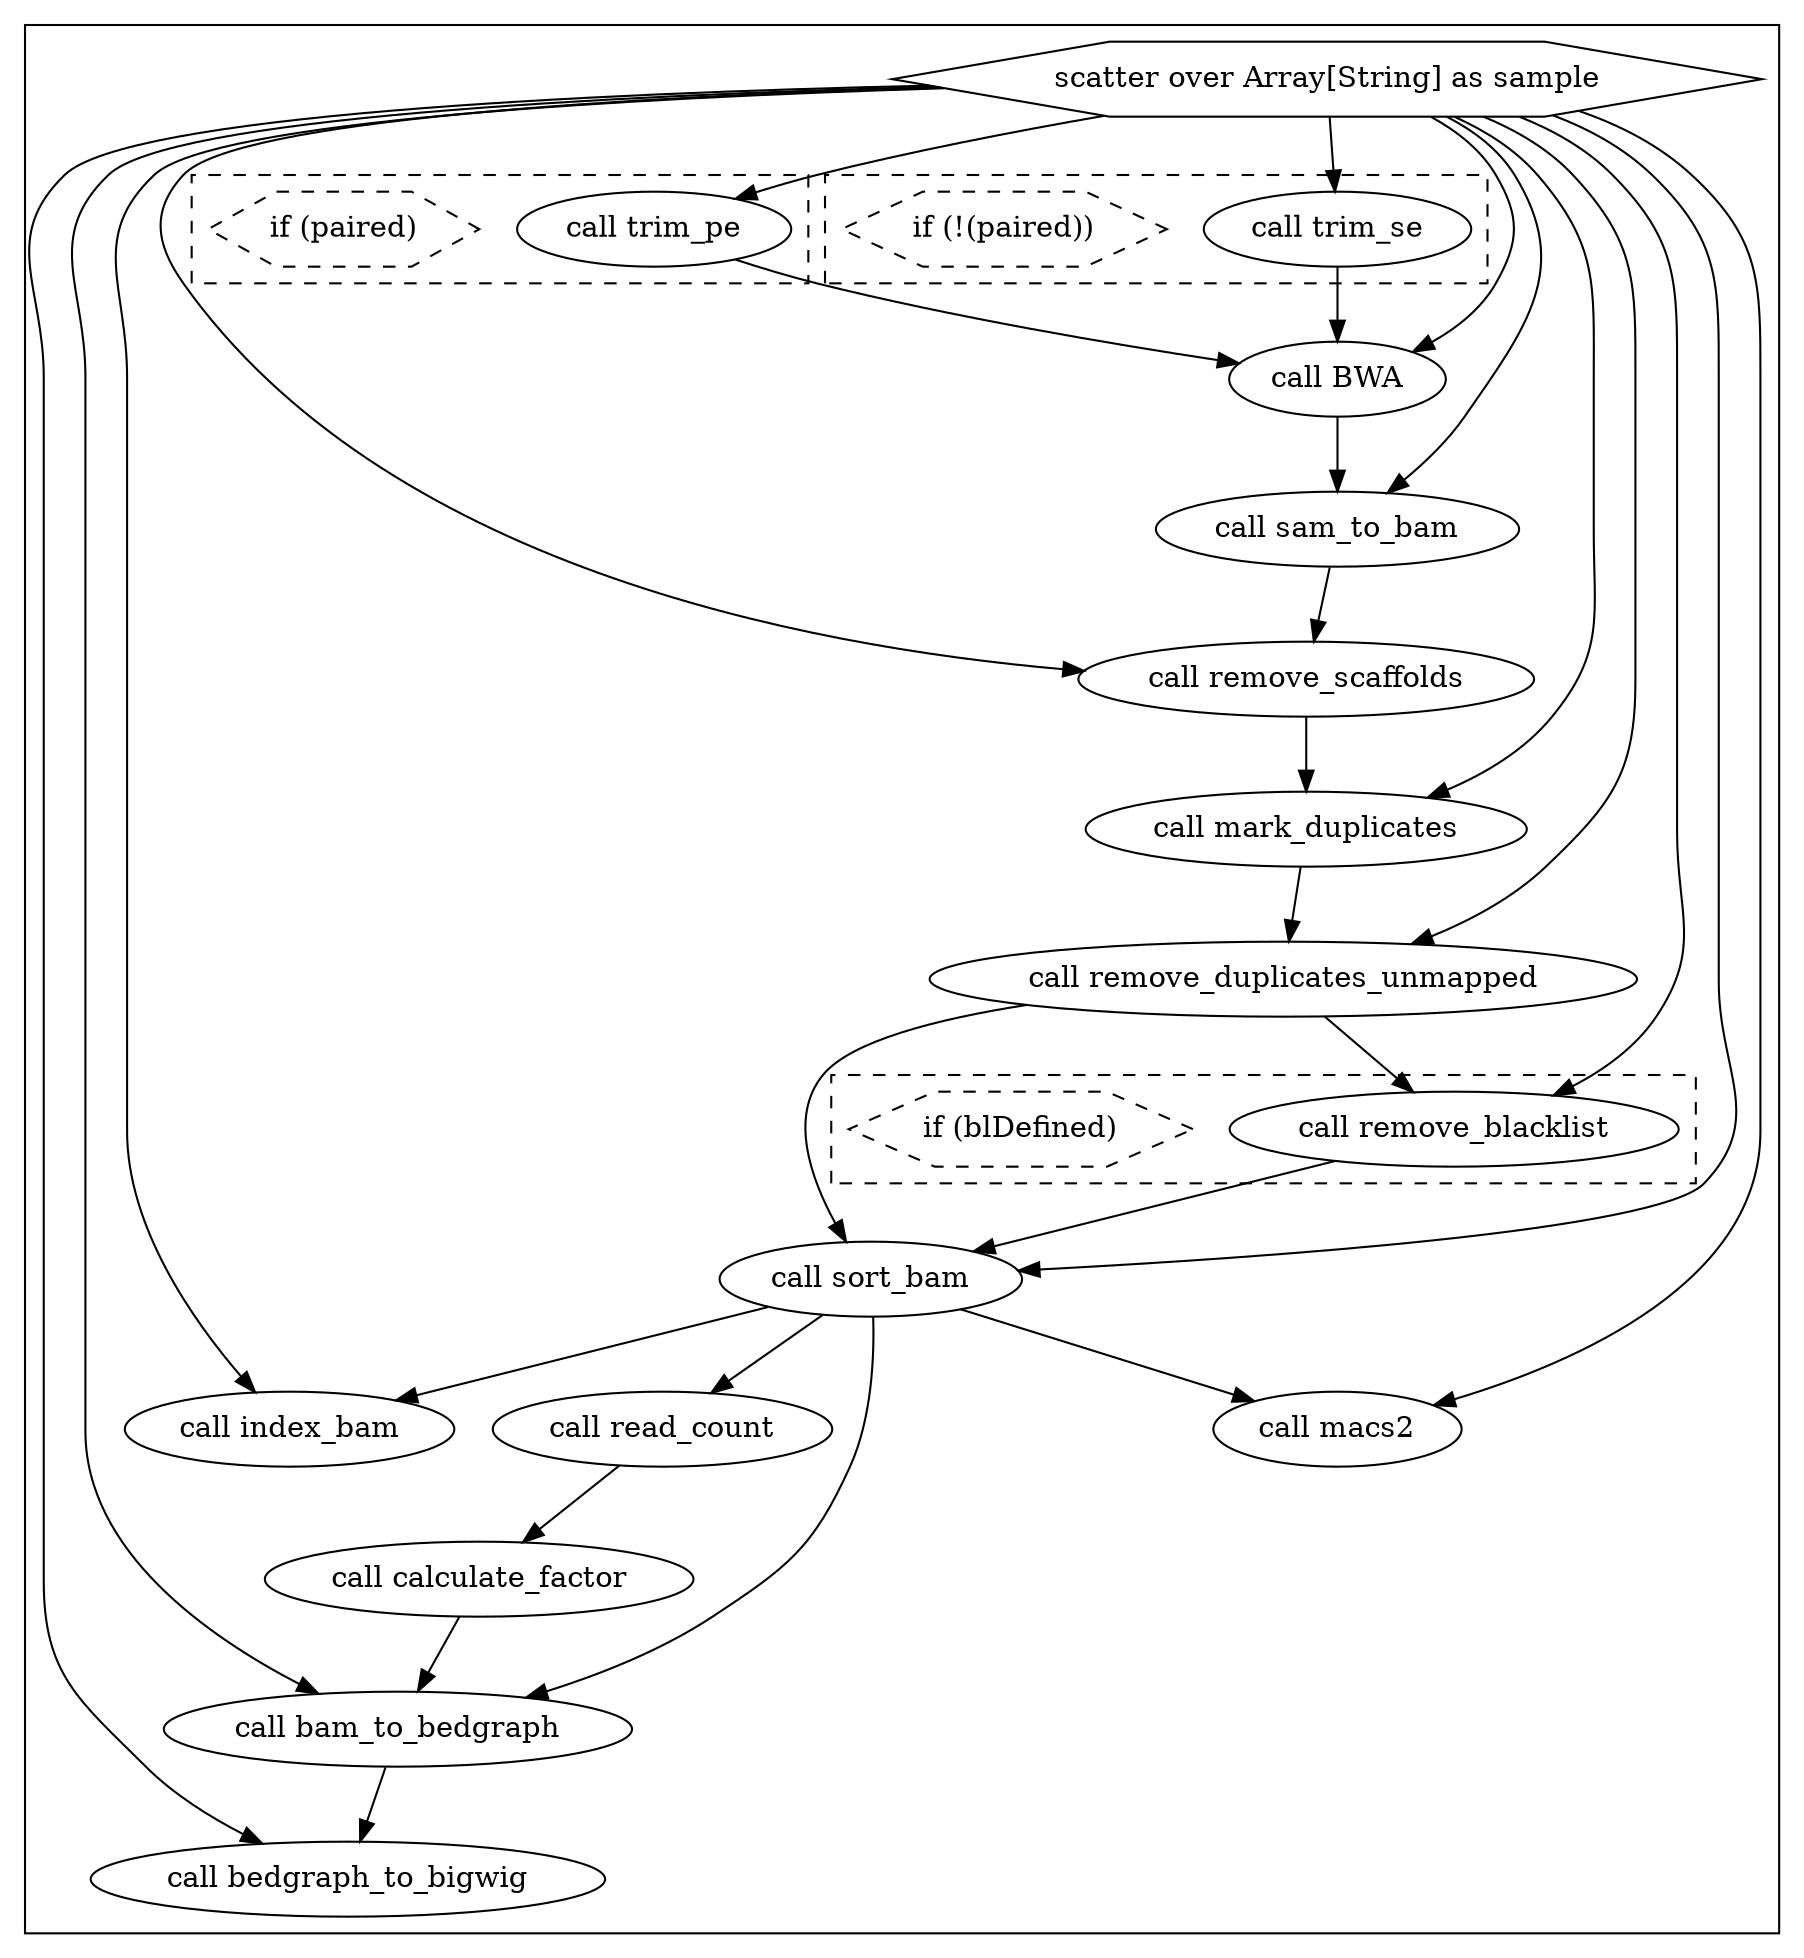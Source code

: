 digraph ChIPseq {
  #rankdir=LR;
  compound=true;

  # Links
  CALL_BWA -> CALL_sam_to_bam
  CALL_read_count -> CALL_calculate_factor
  SCATTER_0_VARIABLE_sample -> CALL_BWA
  SCATTER_0_VARIABLE_sample -> CALL_bedgraph_to_bigwig
  CALL_sam_to_bam -> CALL_remove_scaffolds
  CALL_remove_duplicates_unmapped -> CALL_sort_bam
  CALL_trim_pe -> CALL_BWA
  SCATTER_0_VARIABLE_sample -> CALL_trim_se
  CALL_sort_bam -> CALL_index_bam
  SCATTER_0_VARIABLE_sample -> CALL_remove_blacklist
  CALL_remove_scaffolds -> CALL_mark_duplicates
  CALL_trim_se -> CALL_BWA
  CALL_calculate_factor -> CALL_bam_to_bedgraph
  CALL_mark_duplicates -> CALL_remove_duplicates_unmapped
  CALL_sort_bam -> CALL_macs2
  SCATTER_0_VARIABLE_sample -> CALL_remove_duplicates_unmapped
  CALL_bam_to_bedgraph -> CALL_bedgraph_to_bigwig
  CALL_sort_bam -> CALL_read_count
  SCATTER_0_VARIABLE_sample -> CALL_macs2
  SCATTER_0_VARIABLE_sample -> CALL_sort_bam
  SCATTER_0_VARIABLE_sample -> CALL_remove_scaffolds
  SCATTER_0_VARIABLE_sample -> CALL_mark_duplicates
  SCATTER_0_VARIABLE_sample -> CALL_bam_to_bedgraph
  CALL_remove_duplicates_unmapped -> CALL_remove_blacklist
  SCATTER_0_VARIABLE_sample -> CALL_index_bam
  SCATTER_0_VARIABLE_sample -> CALL_trim_pe
  CALL_sort_bam -> CALL_bam_to_bedgraph
  SCATTER_0_VARIABLE_sample -> CALL_sam_to_bam
  CALL_remove_blacklist -> CALL_sort_bam

  # Nodes
  subgraph cluster_0 {
    style="filled,solid";
    fillcolor=white;
    SCATTER_0_VARIABLE_sample [shape="hexagon" label="scatter over Array[String] as sample"]
    subgraph cluster_1 {
      style="filled,dashed";
      fillcolor=white;
      CALL_trim_pe [label="call trim_pe"]
      CONDITIONAL_1_EXPRESSION [shape="hexagon" label="if (paired)" style="dashed" ]
    }
    CALL_sam_to_bam [label="call sam_to_bam"]
    CALL_mark_duplicates [label="call mark_duplicates"]
    CALL_bam_to_bedgraph [label="call bam_to_bedgraph"]
    CALL_BWA [label="call BWA"]
    CALL_calculate_factor [label="call calculate_factor"]
    subgraph cluster_3 {
      style="filled,dashed";
      fillcolor=white;
      CALL_trim_se [label="call trim_se"]
      CONDITIONAL_3_EXPRESSION [shape="hexagon" label="if (!(paired))" style="dashed" ]
    }
    CALL_remove_scaffolds [label="call remove_scaffolds"]
    CALL_sort_bam [label="call sort_bam"]
    CALL_bedgraph_to_bigwig [label="call bedgraph_to_bigwig"]
    CALL_macs2 [label="call macs2"]
    CALL_index_bam [label="call index_bam"]
    CALL_read_count [label="call read_count"]
    CALL_remove_duplicates_unmapped [label="call remove_duplicates_unmapped"]
    subgraph cluster_2 {
      style="filled,dashed";
      fillcolor=white;
      CALL_remove_blacklist [label="call remove_blacklist"]
      CONDITIONAL_2_EXPRESSION [shape="hexagon" label="if (blDefined)" style="dashed" ]
    }
  }
}
